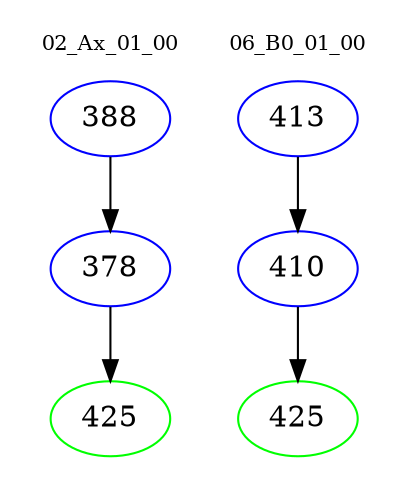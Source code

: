 digraph{
subgraph cluster_0 {
color = white
label = "02_Ax_01_00";
fontsize=10;
T0_388 [label="388", color="blue"]
T0_388 -> T0_378 [color="black"]
T0_378 [label="378", color="blue"]
T0_378 -> T0_425 [color="black"]
T0_425 [label="425", color="green"]
}
subgraph cluster_1 {
color = white
label = "06_B0_01_00";
fontsize=10;
T1_413 [label="413", color="blue"]
T1_413 -> T1_410 [color="black"]
T1_410 [label="410", color="blue"]
T1_410 -> T1_425 [color="black"]
T1_425 [label="425", color="green"]
}
}
